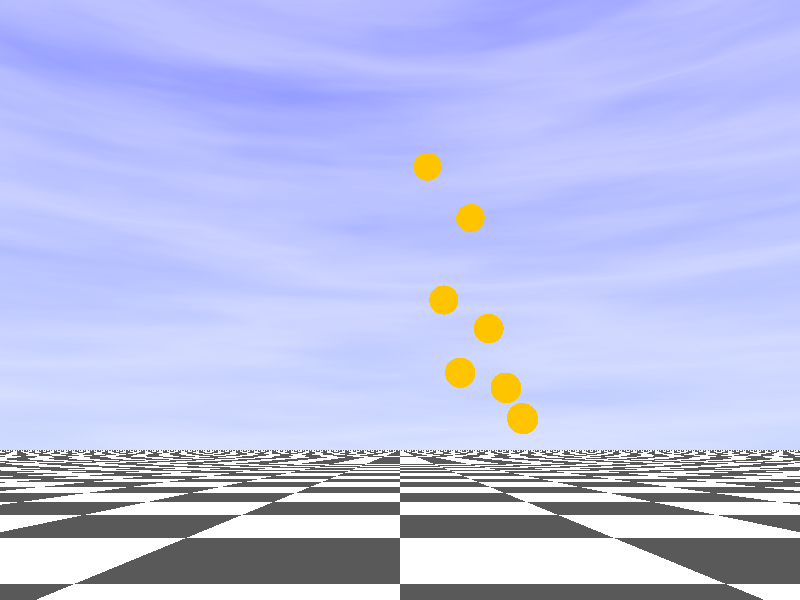 #include "math.inc"


camera {	
	location <0, 0, -40>		           
	look_at <0,10,0>       	
}                

light_source {
  0*x
  color rgb 1.0
  area_light
  <8, 0, 0> <0, 0, 8>
  6, 4
  adaptive 3
  translate <0, 0, -10>
}


plane { y, -2
		pigment { checker rgb <0.1, 0.1, 0.1> rgb <1.0, 1.0, 1.0> scale 5 }
		finish { reflection 0.2 ambient 0.4 }
}        
	

sky_sphere {
		pigment { gradient y
			color_map {
				[0 rgb <0.5, 0.6, 1> ]
				[1 rgb <0, 0, 1> ]
			}
		}
		pigment { 
		    wrinkles turbulence 0.1
			color_map {
				[0 rgbt <1,1,1,1>]
				[0.5 rgbt <0.98, 0.99, 0.99, .6>]
				[1 rgbt <1, 1, 1, 1>]
		}
        scale <.8, .1, .8>
    }
} 
          
          
#local x0 = 13;
#local x1 = x0;
#local iteration = 0;
#while(x1 > 2) 

    #declare iteration = iteration + 1;                     
    #declare isEven = even(x0);                                 
    #if (isEven = 1)
        #declare x0 = x0 / 2;
    #else 
        #declare x0 = (x0 * 3) + 1;   
    #end
    
    #declare x1 = x0;
    
                    
    sphere { <iteration,x0,0>, 1
        texture { pigment{ color rgb<1.00, 0.55, 0.00>}
            finish { phong 1.0 reflection 0.00}
        } 

        scale<1,1,1>  rotate<0,0,0>  
    }  
     
#end   
            
	